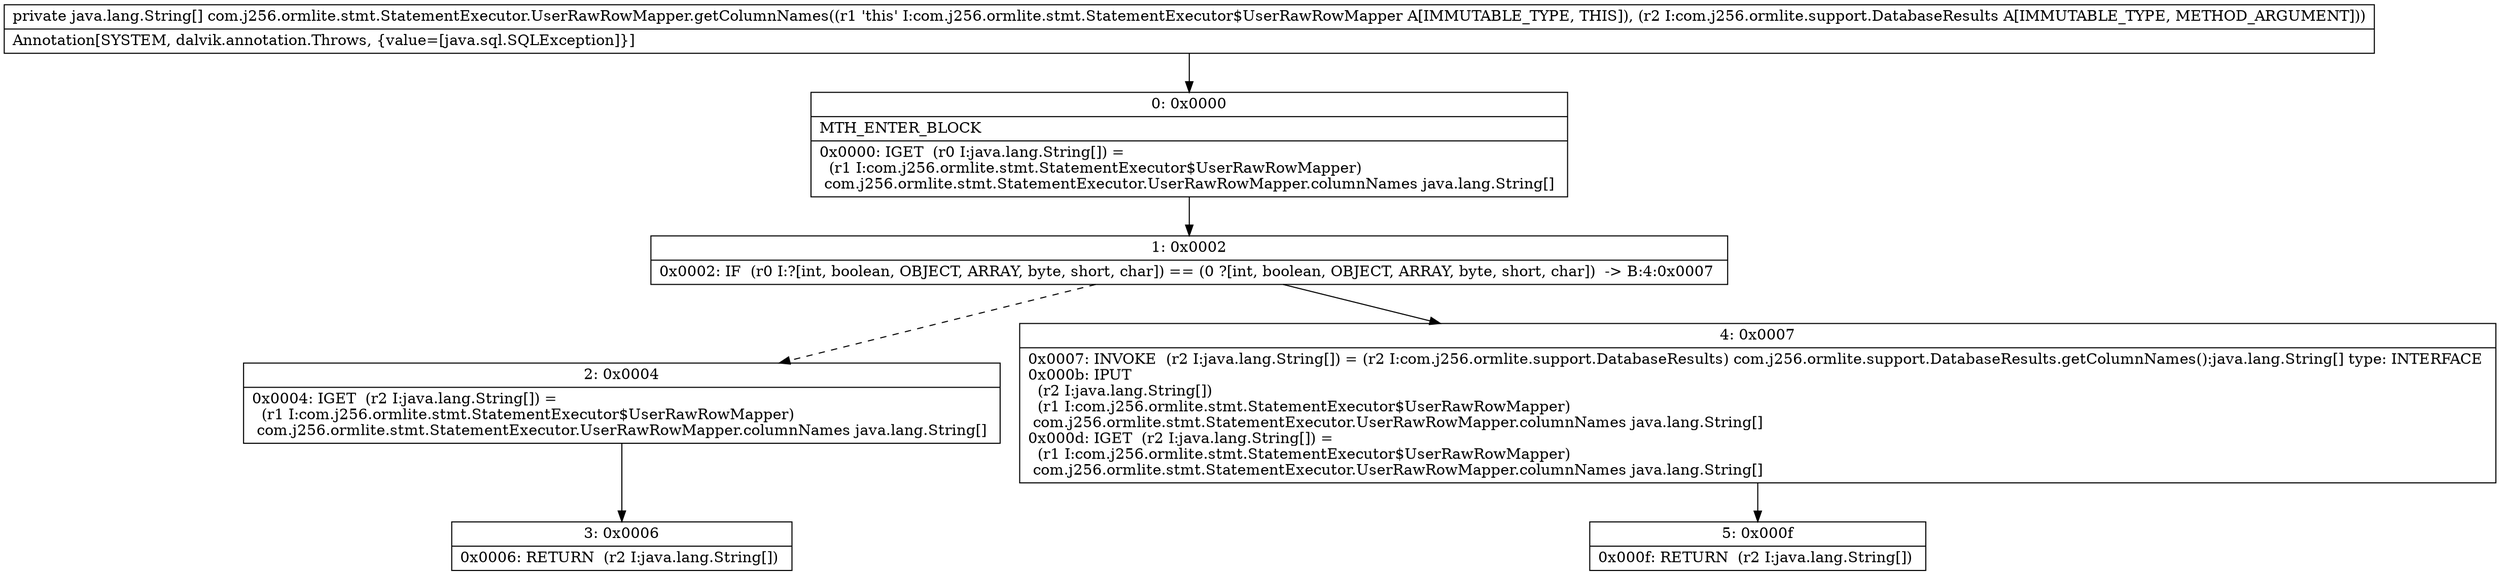 digraph "CFG forcom.j256.ormlite.stmt.StatementExecutor.UserRawRowMapper.getColumnNames(Lcom\/j256\/ormlite\/support\/DatabaseResults;)[Ljava\/lang\/String;" {
Node_0 [shape=record,label="{0\:\ 0x0000|MTH_ENTER_BLOCK\l|0x0000: IGET  (r0 I:java.lang.String[]) = \l  (r1 I:com.j256.ormlite.stmt.StatementExecutor$UserRawRowMapper)\l com.j256.ormlite.stmt.StatementExecutor.UserRawRowMapper.columnNames java.lang.String[] \l}"];
Node_1 [shape=record,label="{1\:\ 0x0002|0x0002: IF  (r0 I:?[int, boolean, OBJECT, ARRAY, byte, short, char]) == (0 ?[int, boolean, OBJECT, ARRAY, byte, short, char])  \-\> B:4:0x0007 \l}"];
Node_2 [shape=record,label="{2\:\ 0x0004|0x0004: IGET  (r2 I:java.lang.String[]) = \l  (r1 I:com.j256.ormlite.stmt.StatementExecutor$UserRawRowMapper)\l com.j256.ormlite.stmt.StatementExecutor.UserRawRowMapper.columnNames java.lang.String[] \l}"];
Node_3 [shape=record,label="{3\:\ 0x0006|0x0006: RETURN  (r2 I:java.lang.String[]) \l}"];
Node_4 [shape=record,label="{4\:\ 0x0007|0x0007: INVOKE  (r2 I:java.lang.String[]) = (r2 I:com.j256.ormlite.support.DatabaseResults) com.j256.ormlite.support.DatabaseResults.getColumnNames():java.lang.String[] type: INTERFACE \l0x000b: IPUT  \l  (r2 I:java.lang.String[])\l  (r1 I:com.j256.ormlite.stmt.StatementExecutor$UserRawRowMapper)\l com.j256.ormlite.stmt.StatementExecutor.UserRawRowMapper.columnNames java.lang.String[] \l0x000d: IGET  (r2 I:java.lang.String[]) = \l  (r1 I:com.j256.ormlite.stmt.StatementExecutor$UserRawRowMapper)\l com.j256.ormlite.stmt.StatementExecutor.UserRawRowMapper.columnNames java.lang.String[] \l}"];
Node_5 [shape=record,label="{5\:\ 0x000f|0x000f: RETURN  (r2 I:java.lang.String[]) \l}"];
MethodNode[shape=record,label="{private java.lang.String[] com.j256.ormlite.stmt.StatementExecutor.UserRawRowMapper.getColumnNames((r1 'this' I:com.j256.ormlite.stmt.StatementExecutor$UserRawRowMapper A[IMMUTABLE_TYPE, THIS]), (r2 I:com.j256.ormlite.support.DatabaseResults A[IMMUTABLE_TYPE, METHOD_ARGUMENT]))  | Annotation[SYSTEM, dalvik.annotation.Throws, \{value=[java.sql.SQLException]\}]\l}"];
MethodNode -> Node_0;
Node_0 -> Node_1;
Node_1 -> Node_2[style=dashed];
Node_1 -> Node_4;
Node_2 -> Node_3;
Node_4 -> Node_5;
}

